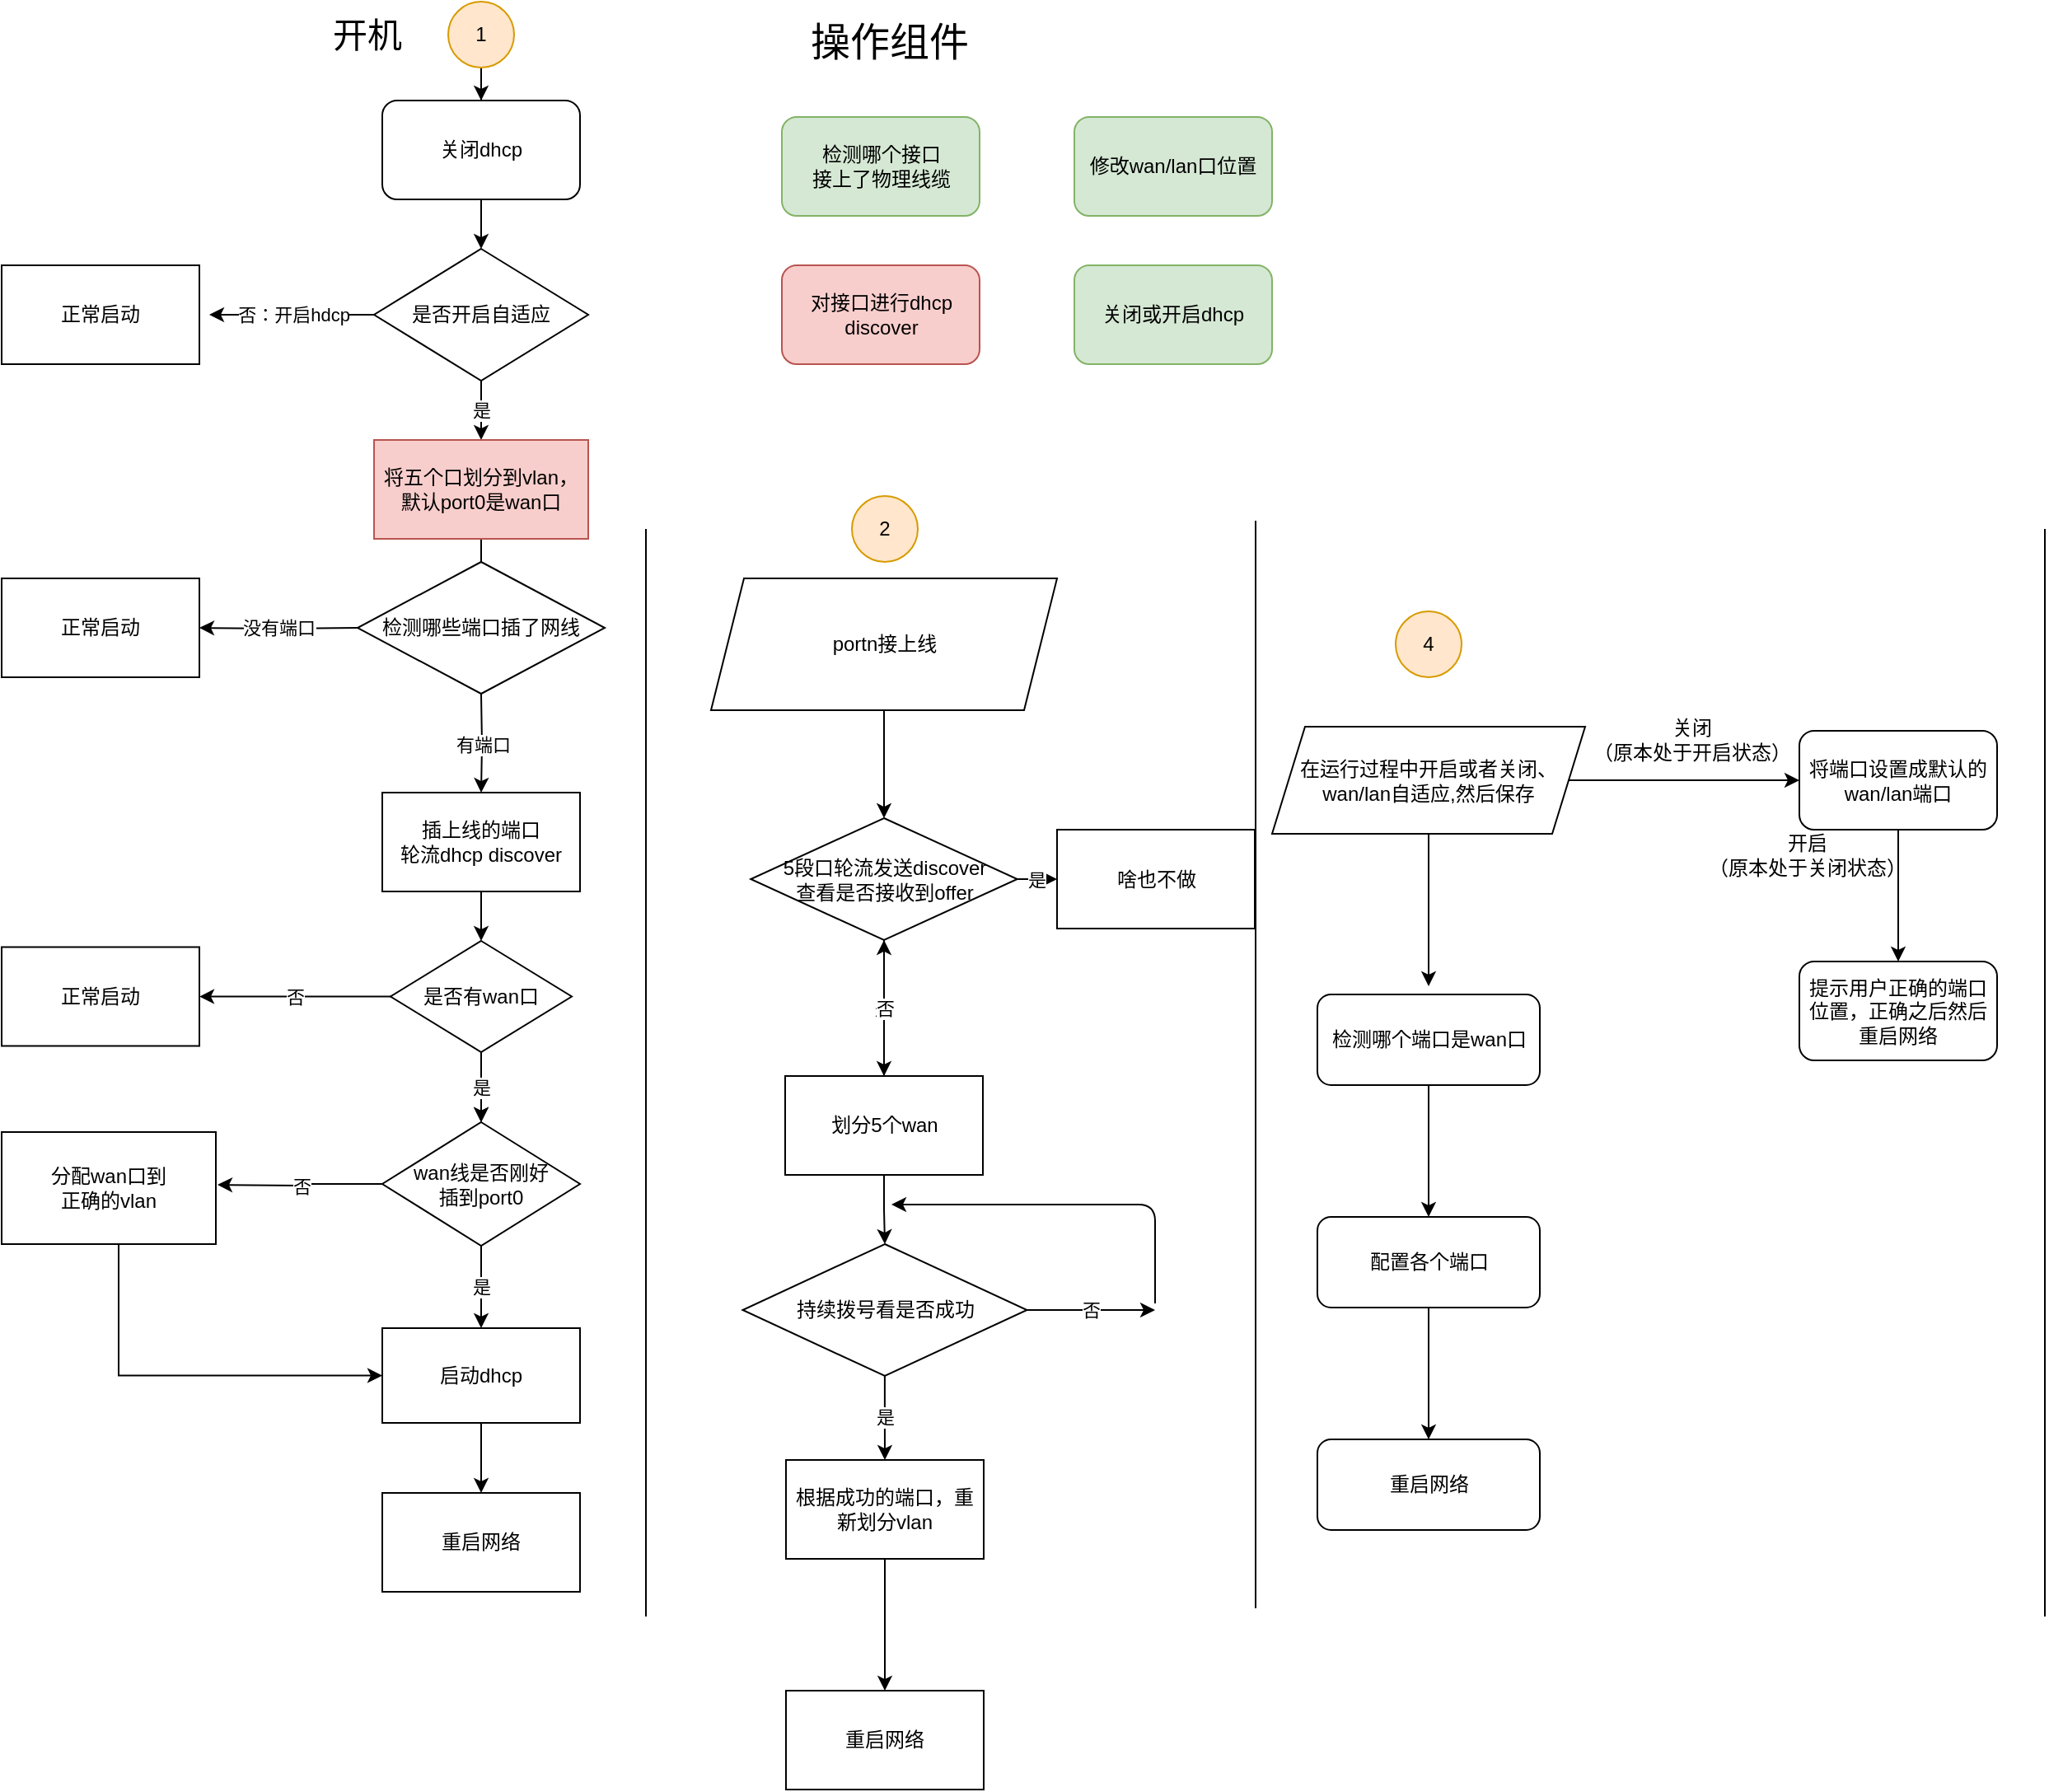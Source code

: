 <mxfile version="14.5.7" type="github">
  <diagram id="fzOOKe-X7RxuKdKewm4T" name="Page-1">
    <mxGraphModel dx="1422" dy="762" grid="1" gridSize="10" guides="1" tooltips="1" connect="1" arrows="1" fold="1" page="1" pageScale="1" pageWidth="827" pageHeight="1169" math="0" shadow="0">
      <root>
        <mxCell id="0" />
        <mxCell id="1" parent="0" />
        <mxCell id="4Y8l2hpSFVfsk3-tke5N-58" value="" style="edgeStyle=orthogonalEdgeStyle;rounded=0;orthogonalLoop=1;jettySize=auto;html=1;" parent="1" source="Tx8io3ER4sLVo9Dx3XCB-16" target="4Y8l2hpSFVfsk3-tke5N-57" edge="1">
          <mxGeometry relative="1" as="geometry" />
        </mxCell>
        <mxCell id="Tx8io3ER4sLVo9Dx3XCB-16" value="portn接上线" style="shape=parallelogram;perimeter=parallelogramPerimeter;whiteSpace=wrap;html=1;fixedSize=1;" parent="1" vertex="1">
          <mxGeometry x="450.5" y="370" width="210" height="80" as="geometry" />
        </mxCell>
        <mxCell id="Tx8io3ER4sLVo9Dx3XCB-25" style="edgeStyle=orthogonalEdgeStyle;rounded=0;orthogonalLoop=1;jettySize=auto;html=1;" parent="1" source="Tx8io3ER4sLVo9Dx3XCB-24" edge="1">
          <mxGeometry relative="1" as="geometry">
            <mxPoint x="886" y="617.5" as="targetPoint" />
          </mxGeometry>
        </mxCell>
        <mxCell id="Tx8io3ER4sLVo9Dx3XCB-31" style="edgeStyle=orthogonalEdgeStyle;rounded=0;orthogonalLoop=1;jettySize=auto;html=1;" parent="1" source="Tx8io3ER4sLVo9Dx3XCB-24" target="Tx8io3ER4sLVo9Dx3XCB-29" edge="1">
          <mxGeometry relative="1" as="geometry" />
        </mxCell>
        <mxCell id="Tx8io3ER4sLVo9Dx3XCB-24" value="在运行过程中开启或者关闭、&lt;br&gt;wan/lan自适应,然后保存" style="shape=parallelogram;perimeter=parallelogramPerimeter;whiteSpace=wrap;html=1;fixedSize=1;" parent="1" vertex="1">
          <mxGeometry x="791" y="460" width="190" height="65" as="geometry" />
        </mxCell>
        <mxCell id="Tx8io3ER4sLVo9Dx3XCB-34" value="" style="edgeStyle=orthogonalEdgeStyle;rounded=0;orthogonalLoop=1;jettySize=auto;html=1;" parent="1" source="Tx8io3ER4sLVo9Dx3XCB-26" target="Tx8io3ER4sLVo9Dx3XCB-33" edge="1">
          <mxGeometry relative="1" as="geometry" />
        </mxCell>
        <mxCell id="Tx8io3ER4sLVo9Dx3XCB-26" value="检测哪个端口是wan口" style="rounded=1;whiteSpace=wrap;html=1;" parent="1" vertex="1">
          <mxGeometry x="818.5" y="622.5" width="135" height="55" as="geometry" />
        </mxCell>
        <mxCell id="Tx8io3ER4sLVo9Dx3XCB-27" value="开启&lt;br&gt;（原本处于关闭状态）" style="text;html=1;strokeColor=none;fillColor=none;align=center;verticalAlign=middle;whiteSpace=wrap;rounded=0;" parent="1" vertex="1">
          <mxGeometry x="1051" y="530" width="130" height="15" as="geometry" />
        </mxCell>
        <mxCell id="Tx8io3ER4sLVo9Dx3XCB-38" value="" style="edgeStyle=orthogonalEdgeStyle;rounded=0;orthogonalLoop=1;jettySize=auto;html=1;" parent="1" source="Tx8io3ER4sLVo9Dx3XCB-29" target="Tx8io3ER4sLVo9Dx3XCB-37" edge="1">
          <mxGeometry relative="1" as="geometry" />
        </mxCell>
        <mxCell id="Tx8io3ER4sLVo9Dx3XCB-29" value="将端口设置成默认的wan/lan端口" style="rounded=1;whiteSpace=wrap;html=1;" parent="1" vertex="1">
          <mxGeometry x="1111" y="462.5" width="120" height="60" as="geometry" />
        </mxCell>
        <mxCell id="Tx8io3ER4sLVo9Dx3XCB-30" value="关闭&lt;br&gt;（原本处于开启状态）" style="text;html=1;strokeColor=none;fillColor=none;align=center;verticalAlign=middle;whiteSpace=wrap;rounded=0;" parent="1" vertex="1">
          <mxGeometry x="981" y="467.5" width="130" as="geometry" />
        </mxCell>
        <mxCell id="Tx8io3ER4sLVo9Dx3XCB-36" value="" style="edgeStyle=orthogonalEdgeStyle;rounded=0;orthogonalLoop=1;jettySize=auto;html=1;" parent="1" source="Tx8io3ER4sLVo9Dx3XCB-33" target="Tx8io3ER4sLVo9Dx3XCB-35" edge="1">
          <mxGeometry relative="1" as="geometry" />
        </mxCell>
        <mxCell id="Tx8io3ER4sLVo9Dx3XCB-33" value="配置各个端口" style="rounded=1;whiteSpace=wrap;html=1;" parent="1" vertex="1">
          <mxGeometry x="818.5" y="757.5" width="135" height="55" as="geometry" />
        </mxCell>
        <mxCell id="Tx8io3ER4sLVo9Dx3XCB-35" value="重启网络" style="rounded=1;whiteSpace=wrap;html=1;" parent="1" vertex="1">
          <mxGeometry x="818.5" y="892.5" width="135" height="55" as="geometry" />
        </mxCell>
        <mxCell id="Tx8io3ER4sLVo9Dx3XCB-37" value="提示用户正确的端口位置，正确之后然后重启网络" style="rounded=1;whiteSpace=wrap;html=1;" parent="1" vertex="1">
          <mxGeometry x="1111" y="602.5" width="120" height="60" as="geometry" />
        </mxCell>
        <mxCell id="4Y8l2hpSFVfsk3-tke5N-11" value="" style="edgeStyle=orthogonalEdgeStyle;rounded=0;orthogonalLoop=1;jettySize=auto;html=1;" parent="1" source="Tx8io3ER4sLVo9Dx3XCB-44" target="4Y8l2hpSFVfsk3-tke5N-9" edge="1">
          <mxGeometry relative="1" as="geometry" />
        </mxCell>
        <mxCell id="Tx8io3ER4sLVo9Dx3XCB-44" value="1" style="ellipse;whiteSpace=wrap;html=1;aspect=fixed;fillColor=#ffe6cc;strokeColor=#d79b00;" parent="1" vertex="1">
          <mxGeometry x="291" y="20" width="40" height="40" as="geometry" />
        </mxCell>
        <mxCell id="Tx8io3ER4sLVo9Dx3XCB-45" value="2" style="ellipse;whiteSpace=wrap;html=1;aspect=fixed;fillColor=#ffe6cc;strokeColor=#d79b00;" parent="1" vertex="1">
          <mxGeometry x="536" y="320" width="40" height="40" as="geometry" />
        </mxCell>
        <mxCell id="Tx8io3ER4sLVo9Dx3XCB-46" value="4" style="ellipse;whiteSpace=wrap;html=1;aspect=fixed;fillColor=#ffe6cc;strokeColor=#d79b00;" parent="1" vertex="1">
          <mxGeometry x="866" y="390" width="40" height="40" as="geometry" />
        </mxCell>
        <mxCell id="Tx8io3ER4sLVo9Dx3XCB-48" value="" style="endArrow=none;html=1;" parent="1" edge="1">
          <mxGeometry width="50" height="50" relative="1" as="geometry">
            <mxPoint x="411" y="1000" as="sourcePoint" />
            <mxPoint x="411" y="340" as="targetPoint" />
          </mxGeometry>
        </mxCell>
        <mxCell id="Tx8io3ER4sLVo9Dx3XCB-49" value="" style="endArrow=none;html=1;" parent="1" edge="1">
          <mxGeometry width="50" height="50" relative="1" as="geometry">
            <mxPoint x="781" y="995" as="sourcePoint" />
            <mxPoint x="781" y="335" as="targetPoint" />
          </mxGeometry>
        </mxCell>
        <mxCell id="Tx8io3ER4sLVo9Dx3XCB-50" value="" style="endArrow=none;html=1;" parent="1" edge="1">
          <mxGeometry width="50" height="50" relative="1" as="geometry">
            <mxPoint x="1260" y="1000" as="sourcePoint" />
            <mxPoint x="1260" y="340" as="targetPoint" />
          </mxGeometry>
        </mxCell>
        <mxCell id="Tx8io3ER4sLVo9Dx3XCB-51" value="操作组件" style="text;html=1;strokeColor=none;fillColor=none;align=center;verticalAlign=middle;whiteSpace=wrap;rounded=0;strokeWidth=1;fontSize=24;" parent="1" vertex="1">
          <mxGeometry x="418.5" y="20" width="280" height="50" as="geometry" />
        </mxCell>
        <mxCell id="4Y8l2hpSFVfsk3-tke5N-1" value="检测哪个接口&lt;br&gt;接上了物理线缆" style="rounded=1;whiteSpace=wrap;html=1;fillColor=#d5e8d4;strokeColor=#82b366;" parent="1" vertex="1">
          <mxGeometry x="493.5" y="90" width="120" height="60" as="geometry" />
        </mxCell>
        <mxCell id="4Y8l2hpSFVfsk3-tke5N-2" value="对接口进行dhcp discover" style="rounded=1;whiteSpace=wrap;html=1;fillColor=#f8cecc;strokeColor=#b85450;" parent="1" vertex="1">
          <mxGeometry x="493.5" y="180" width="120" height="60" as="geometry" />
        </mxCell>
        <mxCell id="4Y8l2hpSFVfsk3-tke5N-3" value="修改wan/lan口位置" style="whiteSpace=wrap;html=1;rounded=1;fillColor=#d5e8d4;strokeColor=#82b366;" parent="1" vertex="1">
          <mxGeometry x="671" y="90" width="120" height="60" as="geometry" />
        </mxCell>
        <mxCell id="4Y8l2hpSFVfsk3-tke5N-5" value="关闭或开启dhcp" style="rounded=1;whiteSpace=wrap;html=1;fillColor=#d5e8d4;strokeColor=#82b366;" parent="1" vertex="1">
          <mxGeometry x="671" y="180" width="120" height="60" as="geometry" />
        </mxCell>
        <mxCell id="4Y8l2hpSFVfsk3-tke5N-13" value="" style="edgeStyle=orthogonalEdgeStyle;rounded=0;orthogonalLoop=1;jettySize=auto;html=1;" parent="1" source="4Y8l2hpSFVfsk3-tke5N-9" target="4Y8l2hpSFVfsk3-tke5N-12" edge="1">
          <mxGeometry relative="1" as="geometry" />
        </mxCell>
        <mxCell id="4Y8l2hpSFVfsk3-tke5N-9" value="关闭dhcp" style="rounded=1;whiteSpace=wrap;html=1;" parent="1" vertex="1">
          <mxGeometry x="251" y="80" width="120" height="60" as="geometry" />
        </mxCell>
        <mxCell id="4Y8l2hpSFVfsk3-tke5N-15" value="否：开启hdcp" style="edgeStyle=orthogonalEdgeStyle;rounded=0;orthogonalLoop=1;jettySize=auto;html=1;" parent="1" edge="1">
          <mxGeometry relative="1" as="geometry">
            <mxPoint x="247" y="210" as="sourcePoint" />
            <mxPoint x="146" y="210" as="targetPoint" />
          </mxGeometry>
        </mxCell>
        <mxCell id="4Y8l2hpSFVfsk3-tke5N-17" value="是" style="edgeStyle=orthogonalEdgeStyle;rounded=0;orthogonalLoop=1;jettySize=auto;html=1;" parent="1" source="4Y8l2hpSFVfsk3-tke5N-12" target="4Y8l2hpSFVfsk3-tke5N-16" edge="1">
          <mxGeometry relative="1" as="geometry" />
        </mxCell>
        <mxCell id="4Y8l2hpSFVfsk3-tke5N-12" value="是否开启自适应" style="rhombus;whiteSpace=wrap;html=1;" parent="1" vertex="1">
          <mxGeometry x="246" y="170" width="130" height="80" as="geometry" />
        </mxCell>
        <mxCell id="4Y8l2hpSFVfsk3-tke5N-14" value="正常启动" style="whiteSpace=wrap;html=1;" parent="1" vertex="1">
          <mxGeometry x="20" y="180" width="120" height="60" as="geometry" />
        </mxCell>
        <mxCell id="4Y8l2hpSFVfsk3-tke5N-26" value="" style="edgeStyle=orthogonalEdgeStyle;rounded=0;orthogonalLoop=1;jettySize=auto;html=1;" parent="1" source="4Y8l2hpSFVfsk3-tke5N-16" edge="1">
          <mxGeometry relative="1" as="geometry">
            <mxPoint x="311" y="360" as="targetPoint" />
          </mxGeometry>
        </mxCell>
        <mxCell id="4Y8l2hpSFVfsk3-tke5N-16" value="将五个口划分到vlan，默认port0是wan口" style="whiteSpace=wrap;html=1;fillColor=#f8cecc;strokeColor=#b85450;" parent="1" vertex="1">
          <mxGeometry x="246" y="286" width="130" height="60" as="geometry" />
        </mxCell>
        <mxCell id="4Y8l2hpSFVfsk3-tke5N-33" value="没有端口" style="edgeStyle=orthogonalEdgeStyle;rounded=0;orthogonalLoop=1;jettySize=auto;html=1;" parent="1" target="4Y8l2hpSFVfsk3-tke5N-29" edge="1">
          <mxGeometry relative="1" as="geometry">
            <mxPoint x="236" y="400" as="sourcePoint" />
          </mxGeometry>
        </mxCell>
        <mxCell id="4Y8l2hpSFVfsk3-tke5N-36" value="有端口" style="edgeStyle=orthogonalEdgeStyle;rounded=0;orthogonalLoop=1;jettySize=auto;html=1;" parent="1" target="4Y8l2hpSFVfsk3-tke5N-35" edge="1">
          <mxGeometry relative="1" as="geometry">
            <mxPoint x="311" y="440" as="sourcePoint" />
          </mxGeometry>
        </mxCell>
        <mxCell id="4Y8l2hpSFVfsk3-tke5N-28" value="检测哪些端口插了网线" style="rhombus;whiteSpace=wrap;html=1;" parent="1" vertex="1">
          <mxGeometry x="236" y="360" width="150" height="80" as="geometry" />
        </mxCell>
        <mxCell id="4Y8l2hpSFVfsk3-tke5N-29" value="正常启动" style="whiteSpace=wrap;html=1;" parent="1" vertex="1">
          <mxGeometry x="20" y="370" width="120" height="60" as="geometry" />
        </mxCell>
        <mxCell id="4Y8l2hpSFVfsk3-tke5N-53" value="" style="edgeStyle=orthogonalEdgeStyle;rounded=0;orthogonalLoop=1;jettySize=auto;html=1;" parent="1" source="4Y8l2hpSFVfsk3-tke5N-35" target="4Y8l2hpSFVfsk3-tke5N-51" edge="1">
          <mxGeometry relative="1" as="geometry" />
        </mxCell>
        <mxCell id="4Y8l2hpSFVfsk3-tke5N-35" value="插上线的端口&lt;br&gt;轮流dhcp discover" style="rounded=0;whiteSpace=wrap;html=1;" parent="1" vertex="1">
          <mxGeometry x="251" y="500" width="120" height="60" as="geometry" />
        </mxCell>
        <mxCell id="4Y8l2hpSFVfsk3-tke5N-40" value="是" style="edgeStyle=orthogonalEdgeStyle;rounded=0;orthogonalLoop=1;jettySize=auto;html=1;" parent="1" source="4Y8l2hpSFVfsk3-tke5N-37" target="4Y8l2hpSFVfsk3-tke5N-39" edge="1">
          <mxGeometry relative="1" as="geometry" />
        </mxCell>
        <mxCell id="4Y8l2hpSFVfsk3-tke5N-42" value="否" style="edgeStyle=orthogonalEdgeStyle;rounded=0;orthogonalLoop=1;jettySize=auto;html=1;" parent="1" source="4Y8l2hpSFVfsk3-tke5N-37" edge="1">
          <mxGeometry relative="1" as="geometry">
            <mxPoint x="151" y="738" as="targetPoint" />
          </mxGeometry>
        </mxCell>
        <mxCell id="4Y8l2hpSFVfsk3-tke5N-37" value="wan线是否刚好&lt;br&gt;插到port0" style="rhombus;whiteSpace=wrap;html=1;rounded=0;" parent="1" vertex="1">
          <mxGeometry x="251" y="700" width="120" height="75" as="geometry" />
        </mxCell>
        <mxCell id="4Y8l2hpSFVfsk3-tke5N-45" value="" style="edgeStyle=orthogonalEdgeStyle;rounded=0;orthogonalLoop=1;jettySize=auto;html=1;" parent="1" source="4Y8l2hpSFVfsk3-tke5N-39" target="4Y8l2hpSFVfsk3-tke5N-44" edge="1">
          <mxGeometry relative="1" as="geometry" />
        </mxCell>
        <mxCell id="4Y8l2hpSFVfsk3-tke5N-39" value="启动dhcp" style="whiteSpace=wrap;html=1;rounded=0;" parent="1" vertex="1">
          <mxGeometry x="251" y="825" width="120" height="57.5" as="geometry" />
        </mxCell>
        <mxCell id="4Y8l2hpSFVfsk3-tke5N-44" value="重启网络" style="whiteSpace=wrap;html=1;rounded=0;" parent="1" vertex="1">
          <mxGeometry x="251" y="925" width="120" height="60" as="geometry" />
        </mxCell>
        <mxCell id="4Y8l2hpSFVfsk3-tke5N-50" style="edgeStyle=orthogonalEdgeStyle;rounded=0;orthogonalLoop=1;jettySize=auto;html=1;entryX=0;entryY=0.5;entryDx=0;entryDy=0;" parent="1" source="4Y8l2hpSFVfsk3-tke5N-46" target="4Y8l2hpSFVfsk3-tke5N-39" edge="1">
          <mxGeometry relative="1" as="geometry">
            <Array as="points">
              <mxPoint x="91" y="854" />
            </Array>
          </mxGeometry>
        </mxCell>
        <mxCell id="4Y8l2hpSFVfsk3-tke5N-46" value="分配wan口到&lt;br&gt;正确的vlan" style="rounded=0;whiteSpace=wrap;html=1;" parent="1" vertex="1">
          <mxGeometry x="20" y="706" width="130" height="68" as="geometry" />
        </mxCell>
        <mxCell id="4Y8l2hpSFVfsk3-tke5N-52" value="" style="edgeStyle=orthogonalEdgeStyle;rounded=0;orthogonalLoop=1;jettySize=auto;html=1;" parent="1" source="4Y8l2hpSFVfsk3-tke5N-51" target="4Y8l2hpSFVfsk3-tke5N-37" edge="1">
          <mxGeometry relative="1" as="geometry" />
        </mxCell>
        <mxCell id="4Y8l2hpSFVfsk3-tke5N-54" value="是" style="edgeStyle=orthogonalEdgeStyle;rounded=0;orthogonalLoop=1;jettySize=auto;html=1;" parent="1" source="4Y8l2hpSFVfsk3-tke5N-51" target="4Y8l2hpSFVfsk3-tke5N-37" edge="1">
          <mxGeometry relative="1" as="geometry" />
        </mxCell>
        <mxCell id="4Y8l2hpSFVfsk3-tke5N-56" value="否" style="edgeStyle=orthogonalEdgeStyle;rounded=0;orthogonalLoop=1;jettySize=auto;html=1;" parent="1" source="4Y8l2hpSFVfsk3-tke5N-51" target="4Y8l2hpSFVfsk3-tke5N-55" edge="1">
          <mxGeometry relative="1" as="geometry" />
        </mxCell>
        <mxCell id="4Y8l2hpSFVfsk3-tke5N-51" value="是否有wan口" style="rhombus;whiteSpace=wrap;html=1;" parent="1" vertex="1">
          <mxGeometry x="256" y="590" width="110" height="67.5" as="geometry" />
        </mxCell>
        <mxCell id="4Y8l2hpSFVfsk3-tke5N-55" value="正常启动" style="whiteSpace=wrap;html=1;" parent="1" vertex="1">
          <mxGeometry x="20" y="593.75" width="120" height="60" as="geometry" />
        </mxCell>
        <mxCell id="4Y8l2hpSFVfsk3-tke5N-62" value="是" style="edgeStyle=orthogonalEdgeStyle;rounded=0;orthogonalLoop=1;jettySize=auto;html=1;" parent="1" source="4Y8l2hpSFVfsk3-tke5N-57" target="4Y8l2hpSFVfsk3-tke5N-61" edge="1">
          <mxGeometry relative="1" as="geometry" />
        </mxCell>
        <mxCell id="uSNn3zrT1hsRwuLOLKoq-2" value="是" style="edgeStyle=orthogonalEdgeStyle;rounded=0;orthogonalLoop=1;jettySize=auto;html=1;" edge="1" parent="1" source="4Y8l2hpSFVfsk3-tke5N-57" target="uSNn3zrT1hsRwuLOLKoq-1">
          <mxGeometry relative="1" as="geometry" />
        </mxCell>
        <mxCell id="4Y8l2hpSFVfsk3-tke5N-57" value="5段口轮流发送discover&lt;br&gt;查看是否接收到offer" style="rhombus;whiteSpace=wrap;html=1;" parent="1" vertex="1">
          <mxGeometry x="474.62" y="515.5" width="161.75" height="74" as="geometry" />
        </mxCell>
        <mxCell id="4Y8l2hpSFVfsk3-tke5N-65" value="" style="edgeStyle=orthogonalEdgeStyle;rounded=0;orthogonalLoop=1;jettySize=auto;html=1;entryX=0.5;entryY=0;entryDx=0;entryDy=0;" parent="1" source="4Y8l2hpSFVfsk3-tke5N-61" target="uSNn3zrT1hsRwuLOLKoq-5" edge="1">
          <mxGeometry relative="1" as="geometry">
            <mxPoint x="556" y="765" as="targetPoint" />
          </mxGeometry>
        </mxCell>
        <mxCell id="uSNn3zrT1hsRwuLOLKoq-3" value="否" style="edgeStyle=orthogonalEdgeStyle;rounded=0;orthogonalLoop=1;jettySize=auto;html=1;" edge="1" parent="1" source="4Y8l2hpSFVfsk3-tke5N-61" target="4Y8l2hpSFVfsk3-tke5N-57">
          <mxGeometry relative="1" as="geometry" />
        </mxCell>
        <mxCell id="4Y8l2hpSFVfsk3-tke5N-61" value="划分5个wan" style="rounded=0;whiteSpace=wrap;html=1;" parent="1" vertex="1">
          <mxGeometry x="495.5" y="672" width="120" height="60" as="geometry" />
        </mxCell>
        <mxCell id="uSNn3zrT1hsRwuLOLKoq-11" value="" style="edgeStyle=orthogonalEdgeStyle;rounded=0;orthogonalLoop=1;jettySize=auto;html=1;" edge="1" parent="1" source="4Y8l2hpSFVfsk3-tke5N-78" target="uSNn3zrT1hsRwuLOLKoq-10">
          <mxGeometry relative="1" as="geometry" />
        </mxCell>
        <mxCell id="4Y8l2hpSFVfsk3-tke5N-78" value="根据成功的端口，重新划分vlan" style="rounded=0;whiteSpace=wrap;html=1;" parent="1" vertex="1">
          <mxGeometry x="496" y="905" width="120" height="60" as="geometry" />
        </mxCell>
        <mxCell id="4Y8l2hpSFVfsk3-tke5N-80" value="&lt;font style=&quot;font-size: 21px&quot;&gt;开机&lt;/font&gt;" style="text;html=1;strokeColor=none;fillColor=none;align=center;verticalAlign=middle;whiteSpace=wrap;rounded=0;" parent="1" vertex="1">
          <mxGeometry x="200" y="30" width="84" height="20" as="geometry" />
        </mxCell>
        <mxCell id="uSNn3zrT1hsRwuLOLKoq-1" value="啥也不做" style="whiteSpace=wrap;html=1;" vertex="1" parent="1">
          <mxGeometry x="660.5" y="522.5" width="120" height="60" as="geometry" />
        </mxCell>
        <mxCell id="uSNn3zrT1hsRwuLOLKoq-7" value="否" style="edgeStyle=orthogonalEdgeStyle;rounded=0;orthogonalLoop=1;jettySize=auto;html=1;" edge="1" parent="1" source="uSNn3zrT1hsRwuLOLKoq-5">
          <mxGeometry relative="1" as="geometry">
            <mxPoint x="720" y="814" as="targetPoint" />
          </mxGeometry>
        </mxCell>
        <mxCell id="uSNn3zrT1hsRwuLOLKoq-9" value="是" style="edgeStyle=orthogonalEdgeStyle;rounded=0;orthogonalLoop=1;jettySize=auto;html=1;" edge="1" parent="1" source="uSNn3zrT1hsRwuLOLKoq-5" target="4Y8l2hpSFVfsk3-tke5N-78">
          <mxGeometry relative="1" as="geometry" />
        </mxCell>
        <mxCell id="uSNn3zrT1hsRwuLOLKoq-5" value="持续拨号看是否成功" style="rhombus;whiteSpace=wrap;html=1;" vertex="1" parent="1">
          <mxGeometry x="469.74" y="774" width="172.51" height="80" as="geometry" />
        </mxCell>
        <mxCell id="uSNn3zrT1hsRwuLOLKoq-8" value="" style="endArrow=classic;html=1;" edge="1" parent="1">
          <mxGeometry width="50" height="50" relative="1" as="geometry">
            <mxPoint x="720" y="810" as="sourcePoint" />
            <mxPoint x="560" y="750" as="targetPoint" />
            <Array as="points">
              <mxPoint x="720" y="750" />
            </Array>
          </mxGeometry>
        </mxCell>
        <mxCell id="uSNn3zrT1hsRwuLOLKoq-10" value="重启网络" style="whiteSpace=wrap;html=1;rounded=0;" vertex="1" parent="1">
          <mxGeometry x="496" y="1045" width="120" height="60" as="geometry" />
        </mxCell>
      </root>
    </mxGraphModel>
  </diagram>
</mxfile>
